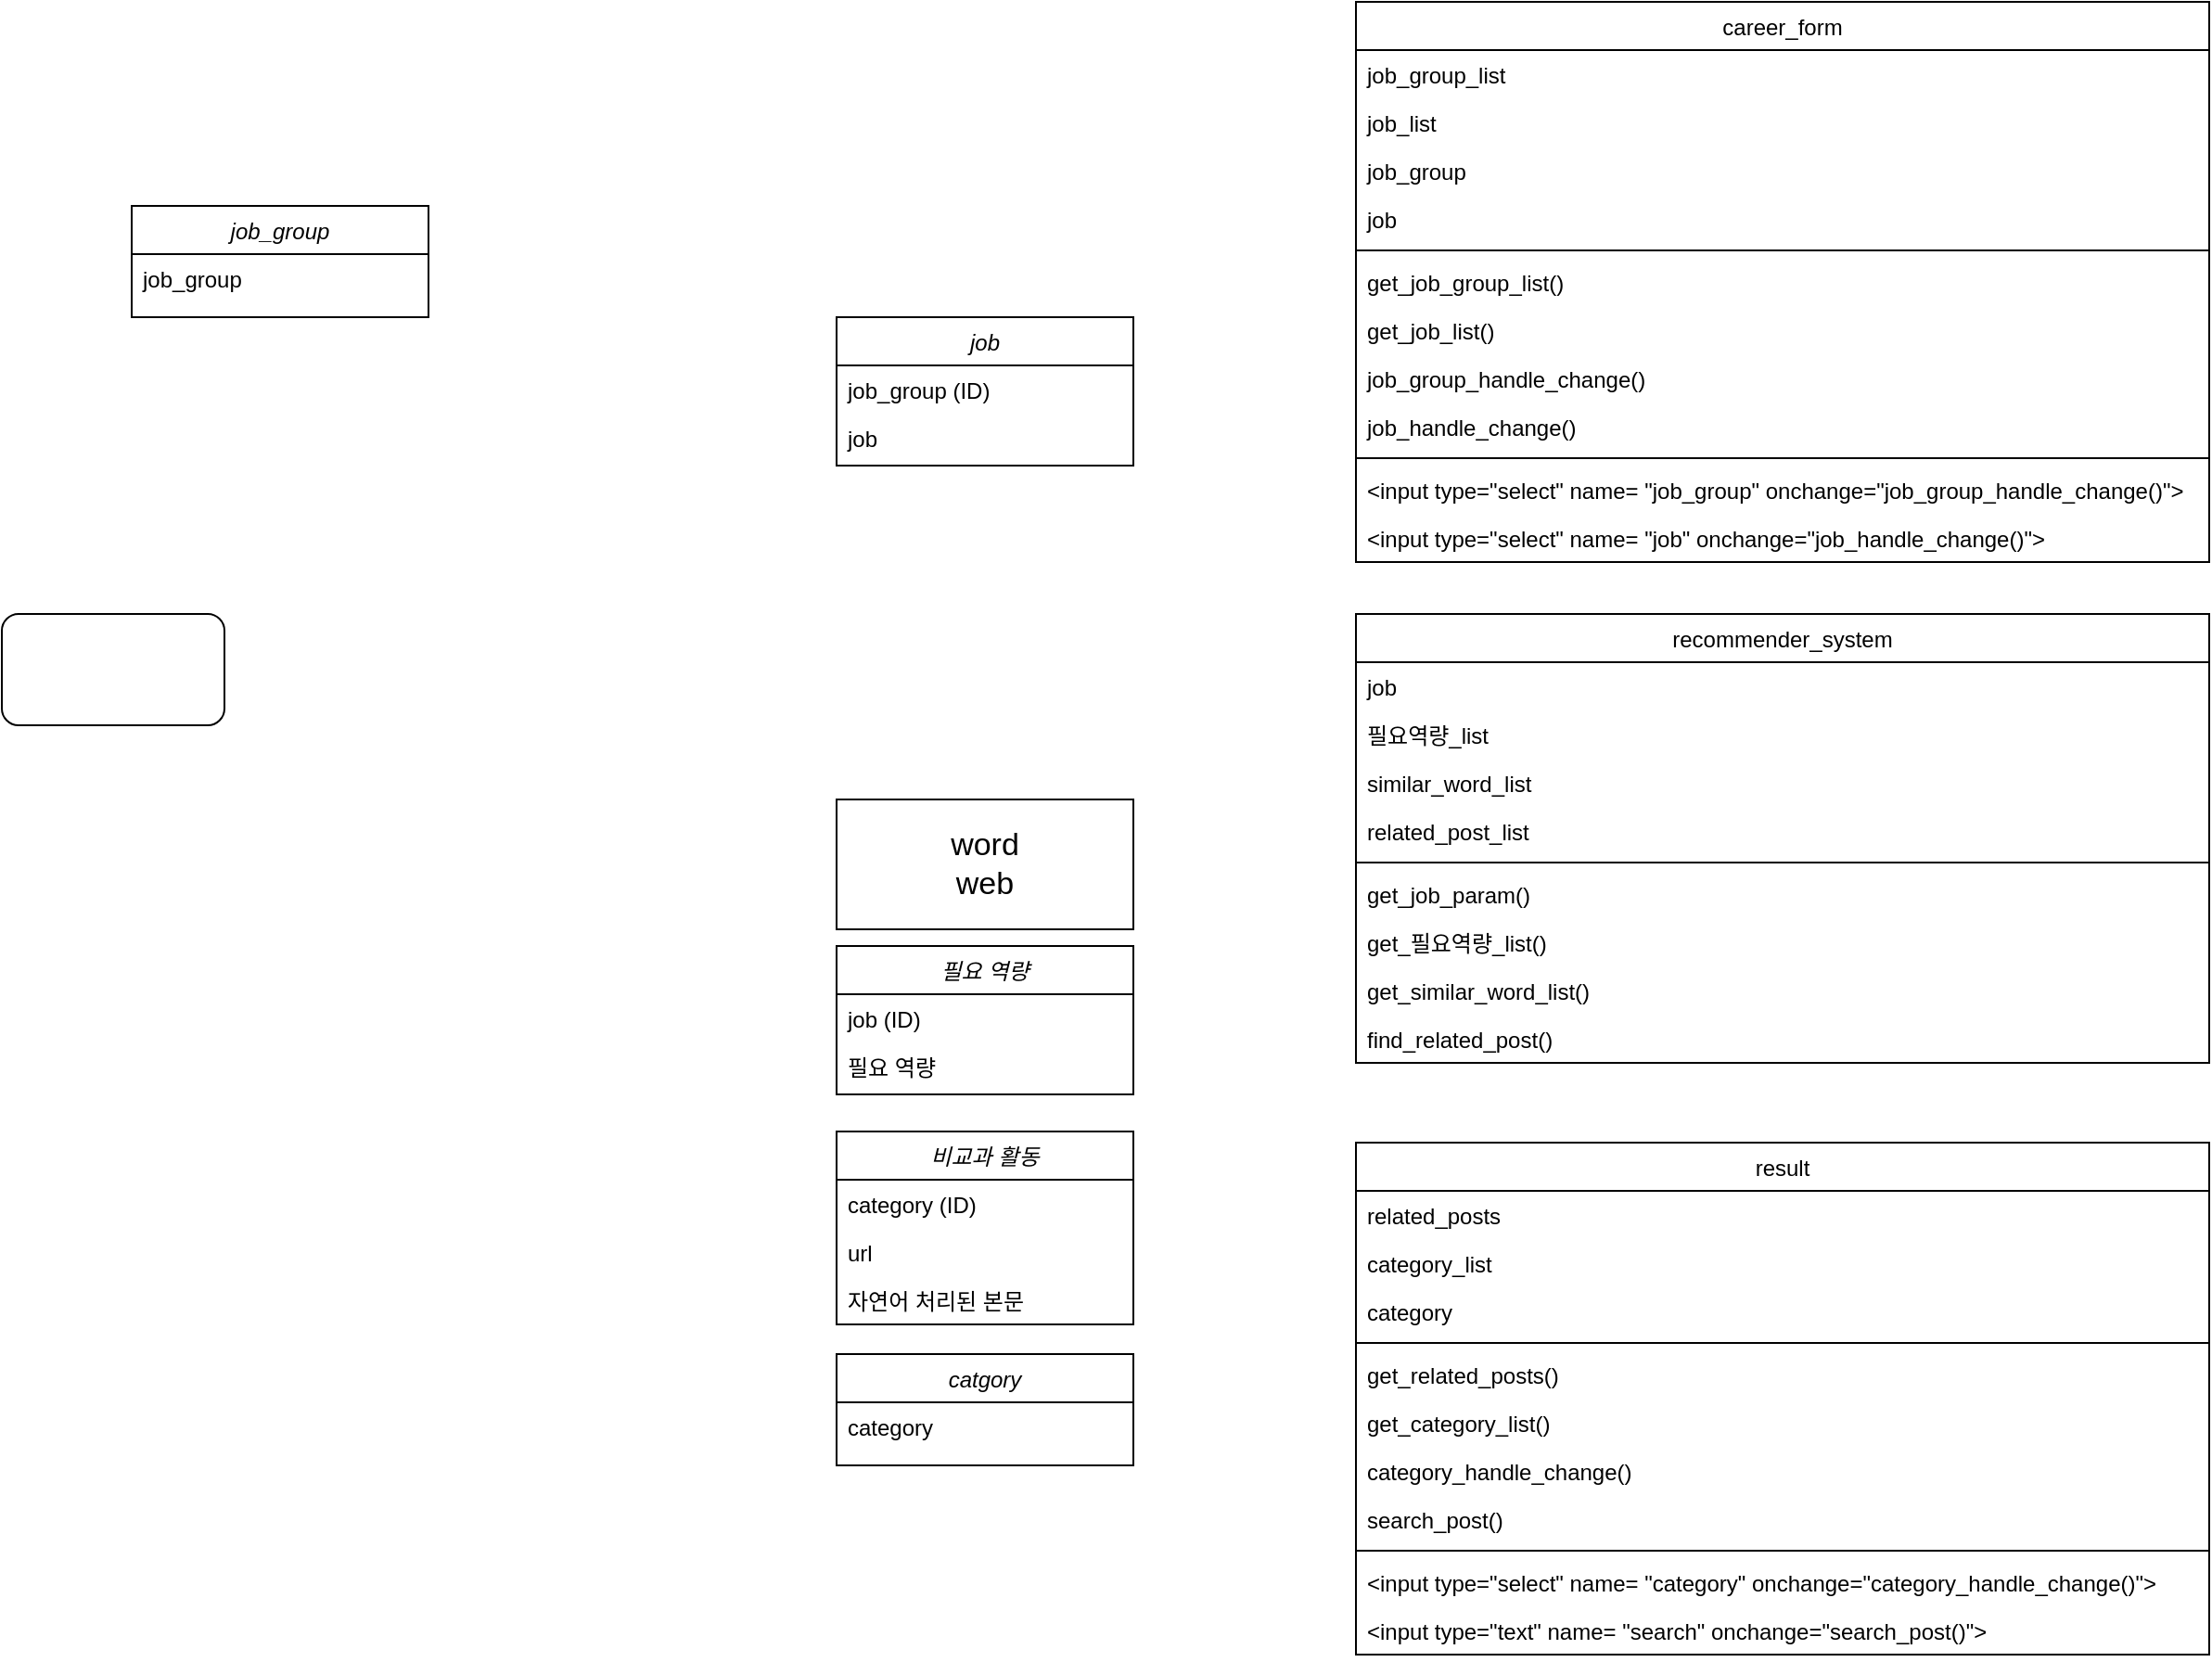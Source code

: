 <mxfile version="14.6.13" type="github"><diagram id="C5RBs43oDa-KdzZeNtuy" name="Page-1"><mxGraphModel dx="2249" dy="762" grid="1" gridSize="10" guides="1" tooltips="1" connect="1" arrows="1" fold="1" page="1" pageScale="1" pageWidth="827" pageHeight="1169" math="0" shadow="0"><root><mxCell id="WIyWlLk6GJQsqaUBKTNV-0"/><mxCell id="WIyWlLk6GJQsqaUBKTNV-1" parent="WIyWlLk6GJQsqaUBKTNV-0"/><mxCell id="CFYJjDGTkLDe7-xSTtco-0" value="필요 역량" style="swimlane;fontStyle=2;align=center;verticalAlign=top;childLayout=stackLayout;horizontal=1;startSize=26;horizontalStack=0;resizeParent=1;resizeLast=0;collapsible=1;marginBottom=0;rounded=0;shadow=0;strokeWidth=1;" vertex="1" parent="WIyWlLk6GJQsqaUBKTNV-1"><mxGeometry x="40" y="539" width="160" height="80" as="geometry"><mxRectangle x="230" y="140" width="160" height="26" as="alternateBounds"/></mxGeometry></mxCell><mxCell id="CFYJjDGTkLDe7-xSTtco-1" value="job (ID)" style="text;align=left;verticalAlign=top;spacingLeft=4;spacingRight=4;overflow=hidden;rotatable=0;points=[[0,0.5],[1,0.5]];portConstraint=eastwest;rounded=0;shadow=0;html=0;" vertex="1" parent="CFYJjDGTkLDe7-xSTtco-0"><mxGeometry y="26" width="160" height="26" as="geometry"/></mxCell><mxCell id="CFYJjDGTkLDe7-xSTtco-2" value="필요 역량" style="text;align=left;verticalAlign=top;spacingLeft=4;spacingRight=4;overflow=hidden;rotatable=0;points=[[0,0.5],[1,0.5]];portConstraint=eastwest;rounded=0;shadow=0;html=0;" vertex="1" parent="CFYJjDGTkLDe7-xSTtco-0"><mxGeometry y="52" width="160" height="26" as="geometry"/></mxCell><mxCell id="CFYJjDGTkLDe7-xSTtco-3" value="career_form" style="swimlane;fontStyle=0;align=center;verticalAlign=top;childLayout=stackLayout;horizontal=1;startSize=26;horizontalStack=0;resizeParent=1;resizeLast=0;collapsible=1;marginBottom=0;rounded=0;shadow=0;strokeWidth=1;" vertex="1" parent="WIyWlLk6GJQsqaUBKTNV-1"><mxGeometry x="320" y="30" width="460" height="302" as="geometry"><mxRectangle x="340" y="82" width="160" height="26" as="alternateBounds"/></mxGeometry></mxCell><mxCell id="CFYJjDGTkLDe7-xSTtco-4" value="job_group_list" style="text;align=left;verticalAlign=top;spacingLeft=4;spacingRight=4;overflow=hidden;rotatable=0;points=[[0,0.5],[1,0.5]];portConstraint=eastwest;" vertex="1" parent="CFYJjDGTkLDe7-xSTtco-3"><mxGeometry y="26" width="460" height="26" as="geometry"/></mxCell><mxCell id="CFYJjDGTkLDe7-xSTtco-5" value="job_list" style="text;align=left;verticalAlign=top;spacingLeft=4;spacingRight=4;overflow=hidden;rotatable=0;points=[[0,0.5],[1,0.5]];portConstraint=eastwest;rounded=0;shadow=0;html=0;" vertex="1" parent="CFYJjDGTkLDe7-xSTtco-3"><mxGeometry y="52" width="460" height="26" as="geometry"/></mxCell><mxCell id="CFYJjDGTkLDe7-xSTtco-6" value="job_group" style="text;align=left;verticalAlign=top;spacingLeft=4;spacingRight=4;overflow=hidden;rotatable=0;points=[[0,0.5],[1,0.5]];portConstraint=eastwest;" vertex="1" parent="CFYJjDGTkLDe7-xSTtco-3"><mxGeometry y="78" width="460" height="26" as="geometry"/></mxCell><mxCell id="CFYJjDGTkLDe7-xSTtco-7" value="job" style="text;align=left;verticalAlign=top;spacingLeft=4;spacingRight=4;overflow=hidden;rotatable=0;points=[[0,0.5],[1,0.5]];portConstraint=eastwest;rounded=0;shadow=0;html=0;" vertex="1" parent="CFYJjDGTkLDe7-xSTtco-3"><mxGeometry y="104" width="460" height="26" as="geometry"/></mxCell><mxCell id="CFYJjDGTkLDe7-xSTtco-8" value="" style="line;html=1;strokeWidth=1;align=left;verticalAlign=middle;spacingTop=-1;spacingLeft=3;spacingRight=3;rotatable=0;labelPosition=right;points=[];portConstraint=eastwest;" vertex="1" parent="CFYJjDGTkLDe7-xSTtco-3"><mxGeometry y="130" width="460" height="8" as="geometry"/></mxCell><mxCell id="CFYJjDGTkLDe7-xSTtco-9" value="get_job_group_list()" style="text;align=left;verticalAlign=top;spacingLeft=4;spacingRight=4;overflow=hidden;rotatable=0;points=[[0,0.5],[1,0.5]];portConstraint=eastwest;" vertex="1" parent="CFYJjDGTkLDe7-xSTtco-3"><mxGeometry y="138" width="460" height="26" as="geometry"/></mxCell><mxCell id="CFYJjDGTkLDe7-xSTtco-10" value="get_job_list()" style="text;align=left;verticalAlign=top;spacingLeft=4;spacingRight=4;overflow=hidden;rotatable=0;points=[[0,0.5],[1,0.5]];portConstraint=eastwest;" vertex="1" parent="CFYJjDGTkLDe7-xSTtco-3"><mxGeometry y="164" width="460" height="26" as="geometry"/></mxCell><mxCell id="CFYJjDGTkLDe7-xSTtco-11" value="job_group_handle_change()" style="text;align=left;verticalAlign=top;spacingLeft=4;spacingRight=4;overflow=hidden;rotatable=0;points=[[0,0.5],[1,0.5]];portConstraint=eastwest;" vertex="1" parent="CFYJjDGTkLDe7-xSTtco-3"><mxGeometry y="190" width="460" height="26" as="geometry"/></mxCell><mxCell id="CFYJjDGTkLDe7-xSTtco-12" value="job_handle_change()" style="text;align=left;verticalAlign=top;spacingLeft=4;spacingRight=4;overflow=hidden;rotatable=0;points=[[0,0.5],[1,0.5]];portConstraint=eastwest;" vertex="1" parent="CFYJjDGTkLDe7-xSTtco-3"><mxGeometry y="216" width="460" height="26" as="geometry"/></mxCell><mxCell id="CFYJjDGTkLDe7-xSTtco-13" value="" style="line;html=1;strokeWidth=1;align=left;verticalAlign=middle;spacingTop=-1;spacingLeft=3;spacingRight=3;rotatable=0;labelPosition=right;points=[];portConstraint=eastwest;" vertex="1" parent="CFYJjDGTkLDe7-xSTtco-3"><mxGeometry y="242" width="460" height="8" as="geometry"/></mxCell><mxCell id="CFYJjDGTkLDe7-xSTtco-14" value="&lt;input type=&quot;select&quot; name= &quot;job_group&quot; onchange=&quot;job_group_handle_change()&quot;&gt;" style="text;align=left;verticalAlign=top;spacingLeft=4;spacingRight=4;overflow=hidden;rotatable=0;points=[[0,0.5],[1,0.5]];portConstraint=eastwest;" vertex="1" parent="CFYJjDGTkLDe7-xSTtco-3"><mxGeometry y="250" width="460" height="26" as="geometry"/></mxCell><mxCell id="CFYJjDGTkLDe7-xSTtco-15" value="&lt;input type=&quot;select&quot; name= &quot;job&quot; onchange=&quot;job_handle_change()&quot;&gt;" style="text;align=left;verticalAlign=top;spacingLeft=4;spacingRight=4;overflow=hidden;rotatable=0;points=[[0,0.5],[1,0.5]];portConstraint=eastwest;rounded=0;shadow=0;html=0;" vertex="1" parent="CFYJjDGTkLDe7-xSTtco-3"><mxGeometry y="276" width="460" height="26" as="geometry"/></mxCell><mxCell id="CFYJjDGTkLDe7-xSTtco-16" value="job" style="swimlane;fontStyle=2;align=center;verticalAlign=top;childLayout=stackLayout;horizontal=1;startSize=26;horizontalStack=0;resizeParent=1;resizeLast=0;collapsible=1;marginBottom=0;rounded=0;shadow=0;strokeWidth=1;" vertex="1" parent="WIyWlLk6GJQsqaUBKTNV-1"><mxGeometry x="40" y="200" width="160" height="80" as="geometry"><mxRectangle x="230" y="140" width="160" height="26" as="alternateBounds"/></mxGeometry></mxCell><mxCell id="CFYJjDGTkLDe7-xSTtco-17" value="job_group (ID)" style="text;align=left;verticalAlign=top;spacingLeft=4;spacingRight=4;overflow=hidden;rotatable=0;points=[[0,0.5],[1,0.5]];portConstraint=eastwest;" vertex="1" parent="CFYJjDGTkLDe7-xSTtco-16"><mxGeometry y="26" width="160" height="26" as="geometry"/></mxCell><mxCell id="CFYJjDGTkLDe7-xSTtco-18" value="job" style="text;align=left;verticalAlign=top;spacingLeft=4;spacingRight=4;overflow=hidden;rotatable=0;points=[[0,0.5],[1,0.5]];portConstraint=eastwest;rounded=0;shadow=0;html=0;" vertex="1" parent="CFYJjDGTkLDe7-xSTtco-16"><mxGeometry y="52" width="160" height="26" as="geometry"/></mxCell><mxCell id="CFYJjDGTkLDe7-xSTtco-19" value="result" style="swimlane;fontStyle=0;align=center;verticalAlign=top;childLayout=stackLayout;horizontal=1;startSize=26;horizontalStack=0;resizeParent=1;resizeLast=0;collapsible=1;marginBottom=0;rounded=0;shadow=0;strokeWidth=1;" vertex="1" parent="WIyWlLk6GJQsqaUBKTNV-1"><mxGeometry x="320" y="645" width="460" height="276" as="geometry"><mxRectangle x="340" y="82" width="160" height="26" as="alternateBounds"/></mxGeometry></mxCell><mxCell id="CFYJjDGTkLDe7-xSTtco-20" value="related_posts" style="text;align=left;verticalAlign=top;spacingLeft=4;spacingRight=4;overflow=hidden;rotatable=0;points=[[0,0.5],[1,0.5]];portConstraint=eastwest;rounded=0;shadow=0;html=0;" vertex="1" parent="CFYJjDGTkLDe7-xSTtco-19"><mxGeometry y="26" width="460" height="26" as="geometry"/></mxCell><mxCell id="CFYJjDGTkLDe7-xSTtco-21" value="category_list" style="text;align=left;verticalAlign=top;spacingLeft=4;spacingRight=4;overflow=hidden;rotatable=0;points=[[0,0.5],[1,0.5]];portConstraint=eastwest;rounded=0;shadow=0;html=0;" vertex="1" parent="CFYJjDGTkLDe7-xSTtco-19"><mxGeometry y="52" width="460" height="26" as="geometry"/></mxCell><mxCell id="CFYJjDGTkLDe7-xSTtco-22" value="category" style="text;align=left;verticalAlign=top;spacingLeft=4;spacingRight=4;overflow=hidden;rotatable=0;points=[[0,0.5],[1,0.5]];portConstraint=eastwest;rounded=0;shadow=0;html=0;" vertex="1" parent="CFYJjDGTkLDe7-xSTtco-19"><mxGeometry y="78" width="460" height="26" as="geometry"/></mxCell><mxCell id="CFYJjDGTkLDe7-xSTtco-23" value="" style="line;html=1;strokeWidth=1;align=left;verticalAlign=middle;spacingTop=-1;spacingLeft=3;spacingRight=3;rotatable=0;labelPosition=right;points=[];portConstraint=eastwest;" vertex="1" parent="CFYJjDGTkLDe7-xSTtco-19"><mxGeometry y="104" width="460" height="8" as="geometry"/></mxCell><mxCell id="CFYJjDGTkLDe7-xSTtco-24" value="get_related_posts()" style="text;align=left;verticalAlign=top;spacingLeft=4;spacingRight=4;overflow=hidden;rotatable=0;points=[[0,0.5],[1,0.5]];portConstraint=eastwest;" vertex="1" parent="CFYJjDGTkLDe7-xSTtco-19"><mxGeometry y="112" width="460" height="26" as="geometry"/></mxCell><mxCell id="CFYJjDGTkLDe7-xSTtco-25" value="get_category_list()" style="text;align=left;verticalAlign=top;spacingLeft=4;spacingRight=4;overflow=hidden;rotatable=0;points=[[0,0.5],[1,0.5]];portConstraint=eastwest;" vertex="1" parent="CFYJjDGTkLDe7-xSTtco-19"><mxGeometry y="138" width="460" height="26" as="geometry"/></mxCell><mxCell id="CFYJjDGTkLDe7-xSTtco-26" value="category_handle_change()" style="text;align=left;verticalAlign=top;spacingLeft=4;spacingRight=4;overflow=hidden;rotatable=0;points=[[0,0.5],[1,0.5]];portConstraint=eastwest;" vertex="1" parent="CFYJjDGTkLDe7-xSTtco-19"><mxGeometry y="164" width="460" height="26" as="geometry"/></mxCell><mxCell id="CFYJjDGTkLDe7-xSTtco-27" value="search_post()" style="text;align=left;verticalAlign=top;spacingLeft=4;spacingRight=4;overflow=hidden;rotatable=0;points=[[0,0.5],[1,0.5]];portConstraint=eastwest;" vertex="1" parent="CFYJjDGTkLDe7-xSTtco-19"><mxGeometry y="190" width="460" height="26" as="geometry"/></mxCell><mxCell id="CFYJjDGTkLDe7-xSTtco-28" value="" style="line;html=1;strokeWidth=1;align=left;verticalAlign=middle;spacingTop=-1;spacingLeft=3;spacingRight=3;rotatable=0;labelPosition=right;points=[];portConstraint=eastwest;" vertex="1" parent="CFYJjDGTkLDe7-xSTtco-19"><mxGeometry y="216" width="460" height="8" as="geometry"/></mxCell><mxCell id="CFYJjDGTkLDe7-xSTtco-29" value="&lt;input type=&quot;select&quot; name= &quot;category&quot; onchange=&quot;category_handle_change()&quot;&gt;" style="text;align=left;verticalAlign=top;spacingLeft=4;spacingRight=4;overflow=hidden;rotatable=0;points=[[0,0.5],[1,0.5]];portConstraint=eastwest;" vertex="1" parent="CFYJjDGTkLDe7-xSTtco-19"><mxGeometry y="224" width="460" height="26" as="geometry"/></mxCell><mxCell id="CFYJjDGTkLDe7-xSTtco-30" value="&lt;input type=&quot;text&quot; name= &quot;search&quot; onchange=&quot;search_post()&quot;&gt;" style="text;align=left;verticalAlign=top;spacingLeft=4;spacingRight=4;overflow=hidden;rotatable=0;points=[[0,0.5],[1,0.5]];portConstraint=eastwest;rounded=0;shadow=0;html=0;" vertex="1" parent="CFYJjDGTkLDe7-xSTtco-19"><mxGeometry y="250" width="460" height="26" as="geometry"/></mxCell><mxCell id="CFYJjDGTkLDe7-xSTtco-32" value="job_group" style="swimlane;fontStyle=2;align=center;verticalAlign=top;childLayout=stackLayout;horizontal=1;startSize=26;horizontalStack=0;resizeParent=1;resizeLast=0;collapsible=1;marginBottom=0;rounded=0;shadow=0;strokeWidth=1;" vertex="1" parent="WIyWlLk6GJQsqaUBKTNV-1"><mxGeometry x="-340" y="140" width="160" height="60" as="geometry"><mxRectangle x="230" y="140" width="160" height="26" as="alternateBounds"/></mxGeometry></mxCell><mxCell id="CFYJjDGTkLDe7-xSTtco-33" value="job_group " style="text;align=left;verticalAlign=top;spacingLeft=4;spacingRight=4;overflow=hidden;rotatable=0;points=[[0,0.5],[1,0.5]];portConstraint=eastwest;" vertex="1" parent="CFYJjDGTkLDe7-xSTtco-32"><mxGeometry y="26" width="160" height="26" as="geometry"/></mxCell><mxCell id="CFYJjDGTkLDe7-xSTtco-34" value="비교과 활동" style="swimlane;fontStyle=2;align=center;verticalAlign=top;childLayout=stackLayout;horizontal=1;startSize=26;horizontalStack=0;resizeParent=1;resizeLast=0;collapsible=1;marginBottom=0;rounded=0;shadow=0;strokeWidth=1;" vertex="1" parent="WIyWlLk6GJQsqaUBKTNV-1"><mxGeometry x="40" y="639" width="160" height="104" as="geometry"><mxRectangle x="230" y="140" width="160" height="26" as="alternateBounds"/></mxGeometry></mxCell><mxCell id="CFYJjDGTkLDe7-xSTtco-35" value="category (ID)" style="text;align=left;verticalAlign=top;spacingLeft=4;spacingRight=4;overflow=hidden;rotatable=0;points=[[0,0.5],[1,0.5]];portConstraint=eastwest;rounded=0;shadow=0;html=0;" vertex="1" parent="CFYJjDGTkLDe7-xSTtco-34"><mxGeometry y="26" width="160" height="26" as="geometry"/></mxCell><mxCell id="CFYJjDGTkLDe7-xSTtco-36" value="url" style="text;align=left;verticalAlign=top;spacingLeft=4;spacingRight=4;overflow=hidden;rotatable=0;points=[[0,0.5],[1,0.5]];portConstraint=eastwest;rounded=0;shadow=0;html=0;" vertex="1" parent="CFYJjDGTkLDe7-xSTtco-34"><mxGeometry y="52" width="160" height="26" as="geometry"/></mxCell><mxCell id="CFYJjDGTkLDe7-xSTtco-37" value="자연어 처리된 본문" style="text;align=left;verticalAlign=top;spacingLeft=4;spacingRight=4;overflow=hidden;rotatable=0;points=[[0,0.5],[1,0.5]];portConstraint=eastwest;rounded=0;shadow=0;html=0;" vertex="1" parent="CFYJjDGTkLDe7-xSTtco-34"><mxGeometry y="78" width="160" height="26" as="geometry"/></mxCell><mxCell id="CFYJjDGTkLDe7-xSTtco-38" value="catgory" style="swimlane;fontStyle=2;align=center;verticalAlign=top;childLayout=stackLayout;horizontal=1;startSize=26;horizontalStack=0;resizeParent=1;resizeLast=0;collapsible=1;marginBottom=0;rounded=0;shadow=0;strokeWidth=1;" vertex="1" parent="WIyWlLk6GJQsqaUBKTNV-1"><mxGeometry x="40" y="759" width="160" height="60" as="geometry"><mxRectangle x="230" y="140" width="160" height="26" as="alternateBounds"/></mxGeometry></mxCell><mxCell id="CFYJjDGTkLDe7-xSTtco-39" value="category " style="text;align=left;verticalAlign=top;spacingLeft=4;spacingRight=4;overflow=hidden;rotatable=0;points=[[0,0.5],[1,0.5]];portConstraint=eastwest;rounded=0;shadow=0;html=0;" vertex="1" parent="CFYJjDGTkLDe7-xSTtco-38"><mxGeometry y="26" width="160" height="26" as="geometry"/></mxCell><mxCell id="CFYJjDGTkLDe7-xSTtco-40" value="recommender_system" style="swimlane;fontStyle=0;align=center;verticalAlign=top;childLayout=stackLayout;horizontal=1;startSize=26;horizontalStack=0;resizeParent=1;resizeLast=0;collapsible=1;marginBottom=0;rounded=0;shadow=0;strokeWidth=1;" vertex="1" parent="WIyWlLk6GJQsqaUBKTNV-1"><mxGeometry x="320" y="360" width="460" height="242" as="geometry"><mxRectangle x="340" y="82" width="160" height="26" as="alternateBounds"/></mxGeometry></mxCell><mxCell id="CFYJjDGTkLDe7-xSTtco-41" value="job" style="text;align=left;verticalAlign=top;spacingLeft=4;spacingRight=4;overflow=hidden;rotatable=0;points=[[0,0.5],[1,0.5]];portConstraint=eastwest;rounded=0;shadow=0;html=0;" vertex="1" parent="CFYJjDGTkLDe7-xSTtco-40"><mxGeometry y="26" width="460" height="26" as="geometry"/></mxCell><mxCell id="CFYJjDGTkLDe7-xSTtco-42" value="필요역량_list" style="text;align=left;verticalAlign=top;spacingLeft=4;spacingRight=4;overflow=hidden;rotatable=0;points=[[0,0.5],[1,0.5]];portConstraint=eastwest;rounded=0;shadow=0;html=0;" vertex="1" parent="CFYJjDGTkLDe7-xSTtco-40"><mxGeometry y="52" width="460" height="26" as="geometry"/></mxCell><mxCell id="CFYJjDGTkLDe7-xSTtco-43" value="similar_word_list" style="text;align=left;verticalAlign=top;spacingLeft=4;spacingRight=4;overflow=hidden;rotatable=0;points=[[0,0.5],[1,0.5]];portConstraint=eastwest;rounded=0;shadow=0;html=0;" vertex="1" parent="CFYJjDGTkLDe7-xSTtco-40"><mxGeometry y="78" width="460" height="26" as="geometry"/></mxCell><mxCell id="CFYJjDGTkLDe7-xSTtco-44" value="related_post_list" style="text;align=left;verticalAlign=top;spacingLeft=4;spacingRight=4;overflow=hidden;rotatable=0;points=[[0,0.5],[1,0.5]];portConstraint=eastwest;rounded=0;shadow=0;html=0;" vertex="1" parent="CFYJjDGTkLDe7-xSTtco-40"><mxGeometry y="104" width="460" height="26" as="geometry"/></mxCell><mxCell id="CFYJjDGTkLDe7-xSTtco-45" value="" style="line;html=1;strokeWidth=1;align=left;verticalAlign=middle;spacingTop=-1;spacingLeft=3;spacingRight=3;rotatable=0;labelPosition=right;points=[];portConstraint=eastwest;" vertex="1" parent="CFYJjDGTkLDe7-xSTtco-40"><mxGeometry y="130" width="460" height="8" as="geometry"/></mxCell><mxCell id="CFYJjDGTkLDe7-xSTtco-46" value="get_job_param()" style="text;align=left;verticalAlign=top;spacingLeft=4;spacingRight=4;overflow=hidden;rotatable=0;points=[[0,0.5],[1,0.5]];portConstraint=eastwest;" vertex="1" parent="CFYJjDGTkLDe7-xSTtco-40"><mxGeometry y="138" width="460" height="26" as="geometry"/></mxCell><mxCell id="CFYJjDGTkLDe7-xSTtco-47" value="get_필요역량_list()" style="text;align=left;verticalAlign=top;spacingLeft=4;spacingRight=4;overflow=hidden;rotatable=0;points=[[0,0.5],[1,0.5]];portConstraint=eastwest;" vertex="1" parent="CFYJjDGTkLDe7-xSTtco-40"><mxGeometry y="164" width="460" height="26" as="geometry"/></mxCell><mxCell id="CFYJjDGTkLDe7-xSTtco-48" value="get_similar_word_list()" style="text;align=left;verticalAlign=top;spacingLeft=4;spacingRight=4;overflow=hidden;rotatable=0;points=[[0,0.5],[1,0.5]];portConstraint=eastwest;" vertex="1" parent="CFYJjDGTkLDe7-xSTtco-40"><mxGeometry y="190" width="460" height="26" as="geometry"/></mxCell><mxCell id="CFYJjDGTkLDe7-xSTtco-49" value="find_related_post()" style="text;align=left;verticalAlign=top;spacingLeft=4;spacingRight=4;overflow=hidden;rotatable=0;points=[[0,0.5],[1,0.5]];portConstraint=eastwest;" vertex="1" parent="CFYJjDGTkLDe7-xSTtco-40"><mxGeometry y="216" width="460" height="26" as="geometry"/></mxCell><mxCell id="CFYJjDGTkLDe7-xSTtco-50" value="" style="rounded=0;whiteSpace=wrap;html=1;" vertex="1" parent="WIyWlLk6GJQsqaUBKTNV-1"><mxGeometry x="40" y="460" width="160" height="70" as="geometry"/></mxCell><mxCell id="CFYJjDGTkLDe7-xSTtco-51" value="word web" style="text;html=1;strokeColor=none;fillColor=none;align=center;verticalAlign=middle;whiteSpace=wrap;rounded=0;strokeWidth=5;fontSize=17;" vertex="1" parent="WIyWlLk6GJQsqaUBKTNV-1"><mxGeometry x="85" y="475" width="70" height="40" as="geometry"/></mxCell><mxCell id="CFYJjDGTkLDe7-xSTtco-54" value="" style="rounded=1;whiteSpace=wrap;html=1;" vertex="1" parent="WIyWlLk6GJQsqaUBKTNV-1"><mxGeometry x="-410" y="360" width="120" height="60" as="geometry"/></mxCell></root></mxGraphModel></diagram></mxfile>